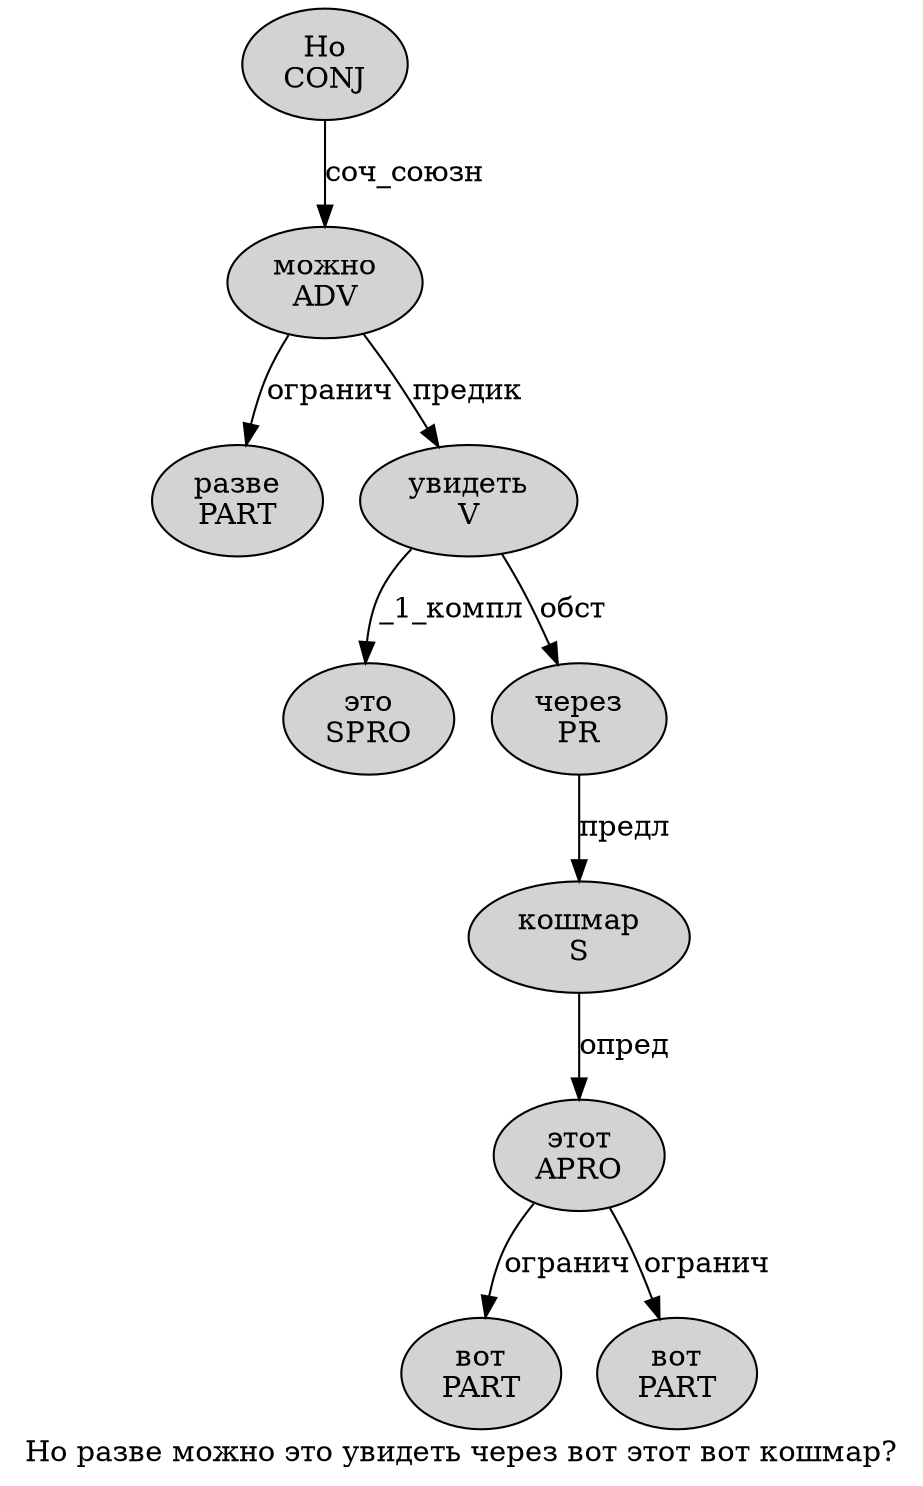 digraph SENTENCE_2921 {
	graph [label="Но разве можно это увидеть через вот этот вот кошмар?"]
	node [style=filled]
		0 [label="Но
CONJ" color="" fillcolor=lightgray penwidth=1 shape=ellipse]
		1 [label="разве
PART" color="" fillcolor=lightgray penwidth=1 shape=ellipse]
		2 [label="можно
ADV" color="" fillcolor=lightgray penwidth=1 shape=ellipse]
		3 [label="это
SPRO" color="" fillcolor=lightgray penwidth=1 shape=ellipse]
		4 [label="увидеть
V" color="" fillcolor=lightgray penwidth=1 shape=ellipse]
		5 [label="через
PR" color="" fillcolor=lightgray penwidth=1 shape=ellipse]
		6 [label="вот
PART" color="" fillcolor=lightgray penwidth=1 shape=ellipse]
		7 [label="этот
APRO" color="" fillcolor=lightgray penwidth=1 shape=ellipse]
		8 [label="вот
PART" color="" fillcolor=lightgray penwidth=1 shape=ellipse]
		9 [label="кошмар
S" color="" fillcolor=lightgray penwidth=1 shape=ellipse]
			2 -> 1 [label="огранич"]
			2 -> 4 [label="предик"]
			5 -> 9 [label="предл"]
			9 -> 7 [label="опред"]
			4 -> 3 [label="_1_компл"]
			4 -> 5 [label="обст"]
			7 -> 6 [label="огранич"]
			7 -> 8 [label="огранич"]
			0 -> 2 [label="соч_союзн"]
}